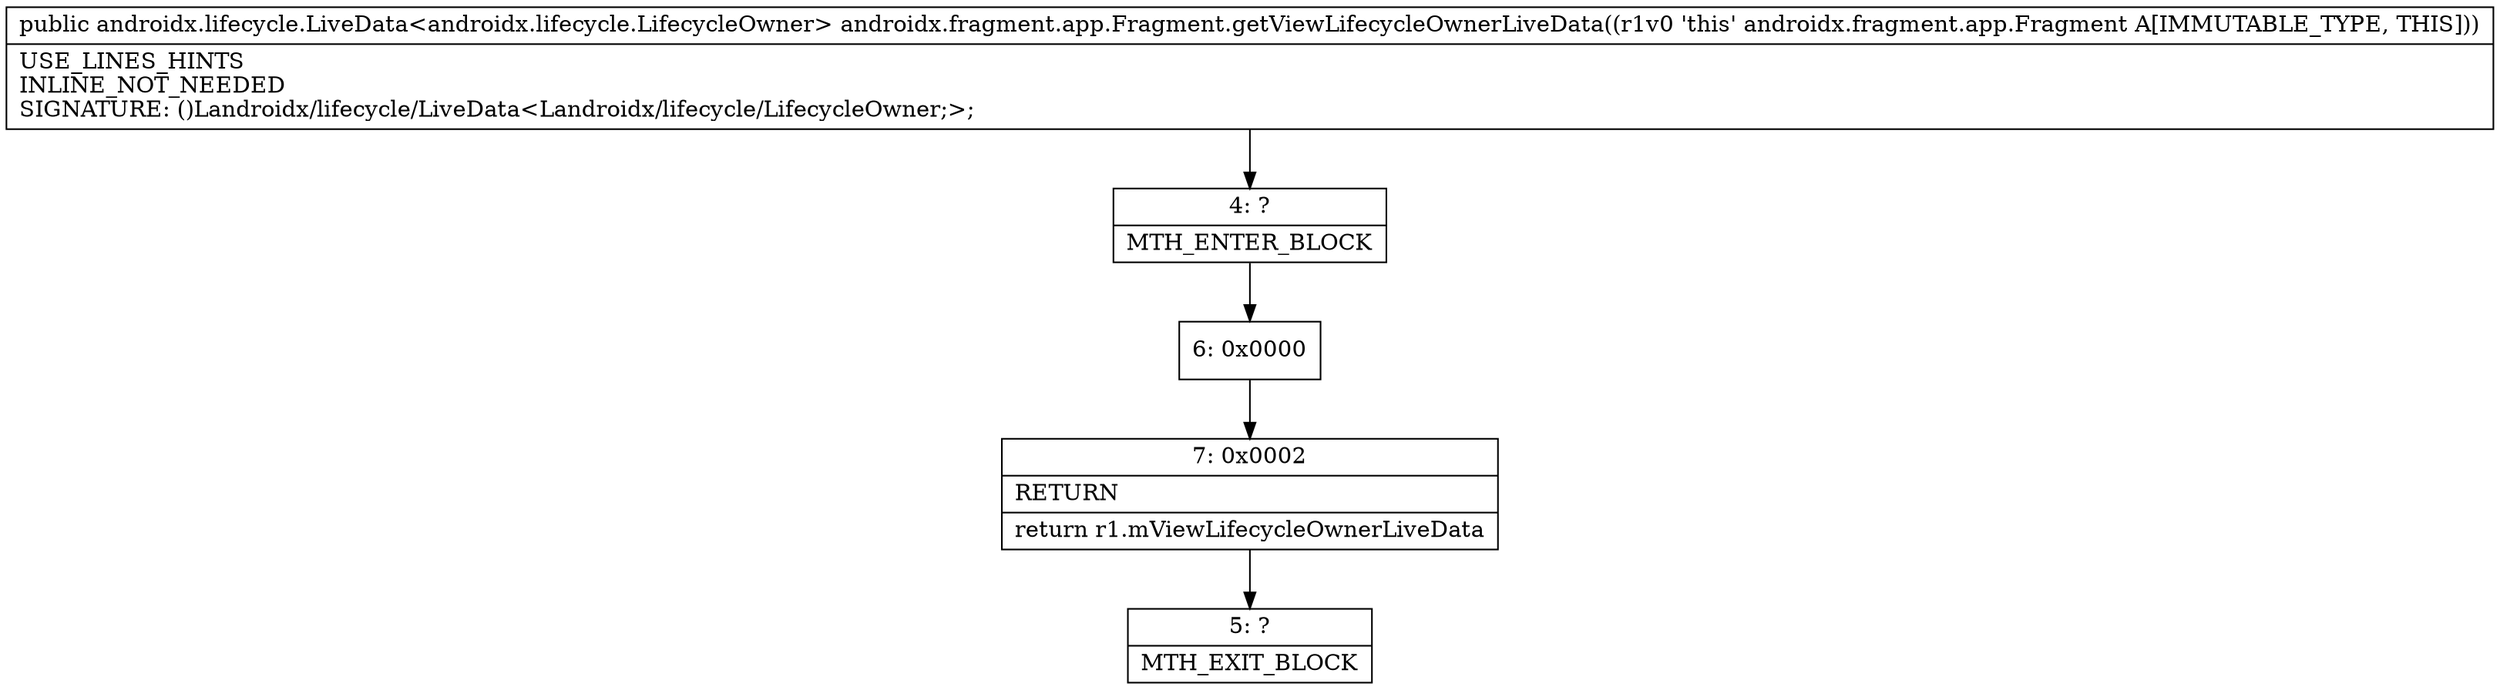 digraph "CFG forandroidx.fragment.app.Fragment.getViewLifecycleOwnerLiveData()Landroidx\/lifecycle\/LiveData;" {
Node_4 [shape=record,label="{4\:\ ?|MTH_ENTER_BLOCK\l}"];
Node_6 [shape=record,label="{6\:\ 0x0000}"];
Node_7 [shape=record,label="{7\:\ 0x0002|RETURN\l|return r1.mViewLifecycleOwnerLiveData\l}"];
Node_5 [shape=record,label="{5\:\ ?|MTH_EXIT_BLOCK\l}"];
MethodNode[shape=record,label="{public androidx.lifecycle.LiveData\<androidx.lifecycle.LifecycleOwner\> androidx.fragment.app.Fragment.getViewLifecycleOwnerLiveData((r1v0 'this' androidx.fragment.app.Fragment A[IMMUTABLE_TYPE, THIS]))  | USE_LINES_HINTS\lINLINE_NOT_NEEDED\lSIGNATURE: ()Landroidx\/lifecycle\/LiveData\<Landroidx\/lifecycle\/LifecycleOwner;\>;\l}"];
MethodNode -> Node_4;Node_4 -> Node_6;
Node_6 -> Node_7;
Node_7 -> Node_5;
}

